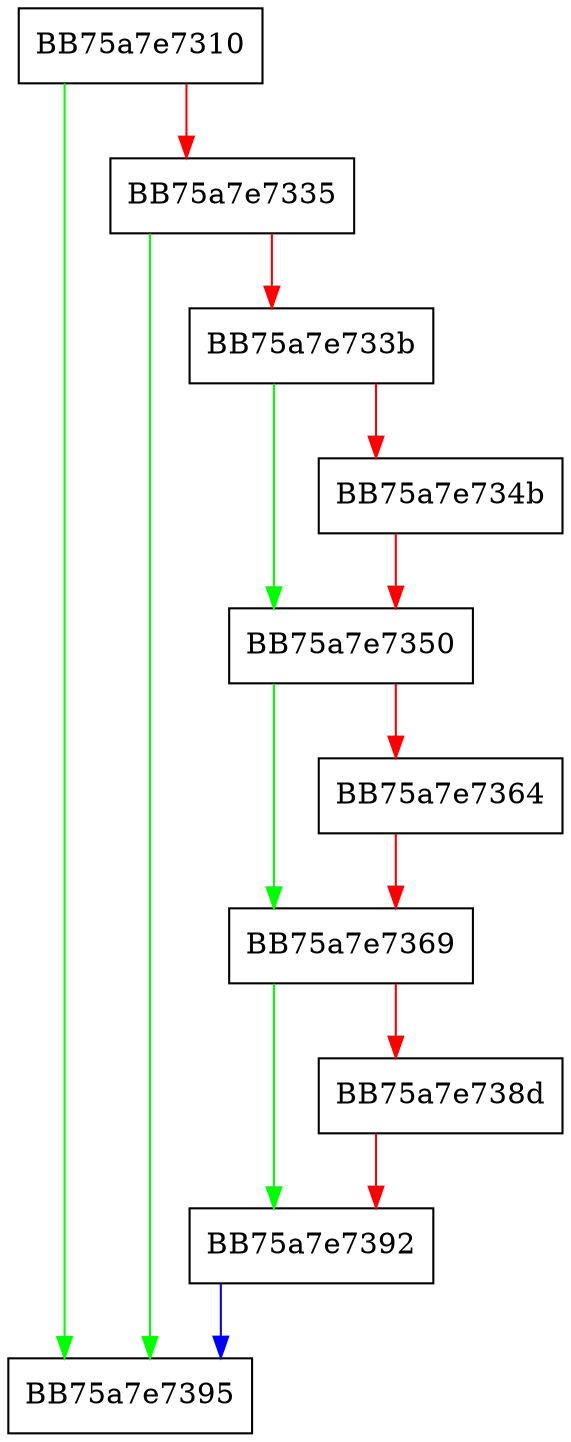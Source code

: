 digraph freeNodeInfo {
  node [shape="box"];
  graph [splines=ortho];
  BB75a7e7310 -> BB75a7e7395 [color="green"];
  BB75a7e7310 -> BB75a7e7335 [color="red"];
  BB75a7e7335 -> BB75a7e7395 [color="green"];
  BB75a7e7335 -> BB75a7e733b [color="red"];
  BB75a7e733b -> BB75a7e7350 [color="green"];
  BB75a7e733b -> BB75a7e734b [color="red"];
  BB75a7e734b -> BB75a7e7350 [color="red"];
  BB75a7e7350 -> BB75a7e7369 [color="green"];
  BB75a7e7350 -> BB75a7e7364 [color="red"];
  BB75a7e7364 -> BB75a7e7369 [color="red"];
  BB75a7e7369 -> BB75a7e7392 [color="green"];
  BB75a7e7369 -> BB75a7e738d [color="red"];
  BB75a7e738d -> BB75a7e7392 [color="red"];
  BB75a7e7392 -> BB75a7e7395 [color="blue"];
}